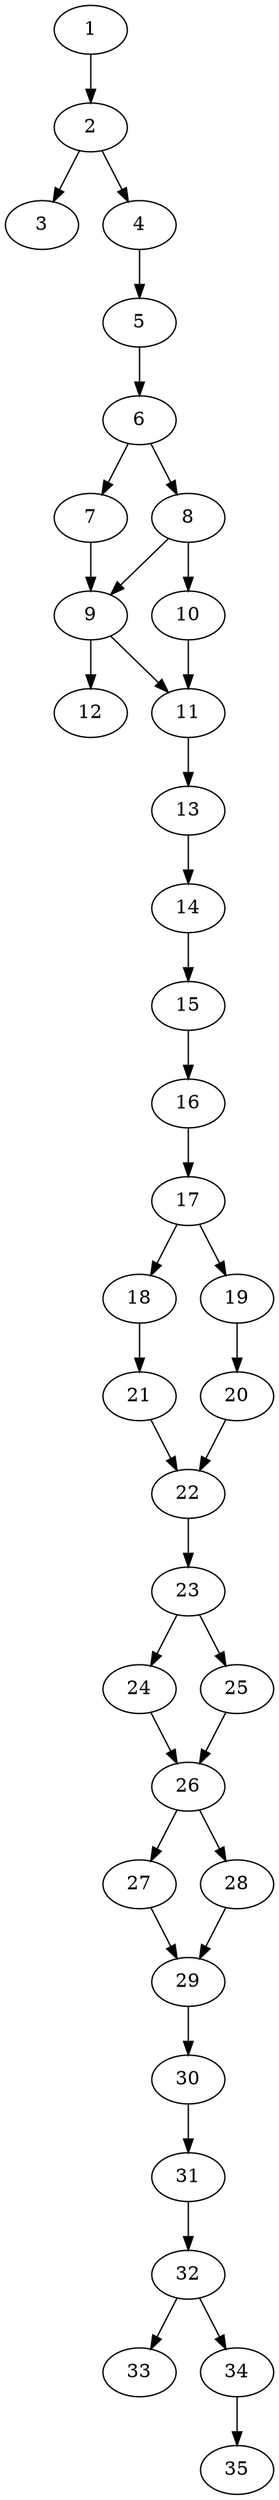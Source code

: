 // DAG automatically generated by daggen at Thu Oct  3 14:05:36 2019
// ./daggen --dot -n 35 --ccr 0.4 --fat 0.3 --regular 0.9 --density 0.6 --mindata 5242880 --maxdata 52428800 
digraph G {
  1 [size="43008000", alpha="0.08", expect_size="17203200"] 
  1 -> 2 [size ="17203200"]
  2 [size="70763520", alpha="0.09", expect_size="28305408"] 
  2 -> 3 [size ="28305408"]
  2 -> 4 [size ="28305408"]
  3 [size="95226880", alpha="0.11", expect_size="38090752"] 
  4 [size="109614080", alpha="0.05", expect_size="43845632"] 
  4 -> 5 [size ="43845632"]
  5 [size="93795840", alpha="0.15", expect_size="37518336"] 
  5 -> 6 [size ="37518336"]
  6 [size="28277760", alpha="0.17", expect_size="11311104"] 
  6 -> 7 [size ="11311104"]
  6 -> 8 [size ="11311104"]
  7 [size="117291520", alpha="0.17", expect_size="46916608"] 
  7 -> 9 [size ="46916608"]
  8 [size="129495040", alpha="0.05", expect_size="51798016"] 
  8 -> 9 [size ="51798016"]
  8 -> 10 [size ="51798016"]
  9 [size="110888960", alpha="0.11", expect_size="44355584"] 
  9 -> 11 [size ="44355584"]
  9 -> 12 [size ="44355584"]
  10 [size="125987840", alpha="0.01", expect_size="50395136"] 
  10 -> 11 [size ="50395136"]
  11 [size="111715840", alpha="0.08", expect_size="44686336"] 
  11 -> 13 [size ="44686336"]
  12 [size="40284160", alpha="0.18", expect_size="16113664"] 
  13 [size="93601280", alpha="0.20", expect_size="37440512"] 
  13 -> 14 [size ="37440512"]
  14 [size="42777600", alpha="0.13", expect_size="17111040"] 
  14 -> 15 [size ="17111040"]
  15 [size="72596480", alpha="0.15", expect_size="29038592"] 
  15 -> 16 [size ="29038592"]
  16 [size="40314880", alpha="0.02", expect_size="16125952"] 
  16 -> 17 [size ="16125952"]
  17 [size="23930880", alpha="0.09", expect_size="9572352"] 
  17 -> 18 [size ="9572352"]
  17 -> 19 [size ="9572352"]
  18 [size="127068160", alpha="0.10", expect_size="50827264"] 
  18 -> 21 [size ="50827264"]
  19 [size="41239040", alpha="0.17", expect_size="16495616"] 
  19 -> 20 [size ="16495616"]
  20 [size="107253760", alpha="0.11", expect_size="42901504"] 
  20 -> 22 [size ="42901504"]
  21 [size="115468800", alpha="0.10", expect_size="46187520"] 
  21 -> 22 [size ="46187520"]
  22 [size="47590400", alpha="0.19", expect_size="19036160"] 
  22 -> 23 [size ="19036160"]
  23 [size="35169280", alpha="0.02", expect_size="14067712"] 
  23 -> 24 [size ="14067712"]
  23 -> 25 [size ="14067712"]
  24 [size="34204160", alpha="0.01", expect_size="13681664"] 
  24 -> 26 [size ="13681664"]
  25 [size="108439040", alpha="0.14", expect_size="43375616"] 
  25 -> 26 [size ="43375616"]
  26 [size="78261760", alpha="0.10", expect_size="31304704"] 
  26 -> 27 [size ="31304704"]
  26 -> 28 [size ="31304704"]
  27 [size="90984960", alpha="0.03", expect_size="36393984"] 
  27 -> 29 [size ="36393984"]
  28 [size="24632320", alpha="0.15", expect_size="9852928"] 
  28 -> 29 [size ="9852928"]
  29 [size="83432960", alpha="0.05", expect_size="33373184"] 
  29 -> 30 [size ="33373184"]
  30 [size="66508800", alpha="0.13", expect_size="26603520"] 
  30 -> 31 [size ="26603520"]
  31 [size="14538240", alpha="0.19", expect_size="5815296"] 
  31 -> 32 [size ="5815296"]
  32 [size="75392000", alpha="0.09", expect_size="30156800"] 
  32 -> 33 [size ="30156800"]
  32 -> 34 [size ="30156800"]
  33 [size="70794240", alpha="0.12", expect_size="28317696"] 
  34 [size="82869760", alpha="0.01", expect_size="33147904"] 
  34 -> 35 [size ="33147904"]
  35 [size="90160640", alpha="0.19", expect_size="36064256"] 
}
